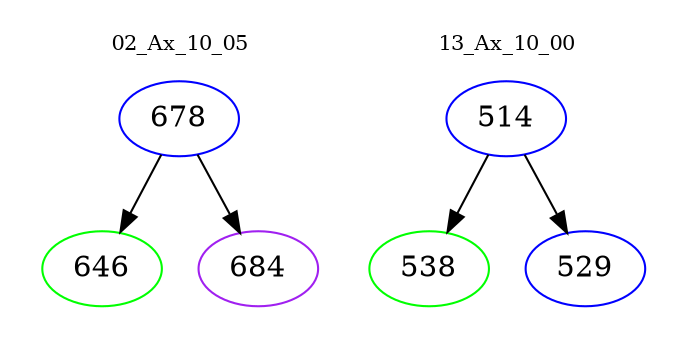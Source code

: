 digraph{
subgraph cluster_0 {
color = white
label = "02_Ax_10_05";
fontsize=10;
T0_678 [label="678", color="blue"]
T0_678 -> T0_646 [color="black"]
T0_646 [label="646", color="green"]
T0_678 -> T0_684 [color="black"]
T0_684 [label="684", color="purple"]
}
subgraph cluster_1 {
color = white
label = "13_Ax_10_00";
fontsize=10;
T1_514 [label="514", color="blue"]
T1_514 -> T1_538 [color="black"]
T1_538 [label="538", color="green"]
T1_514 -> T1_529 [color="black"]
T1_529 [label="529", color="blue"]
}
}

